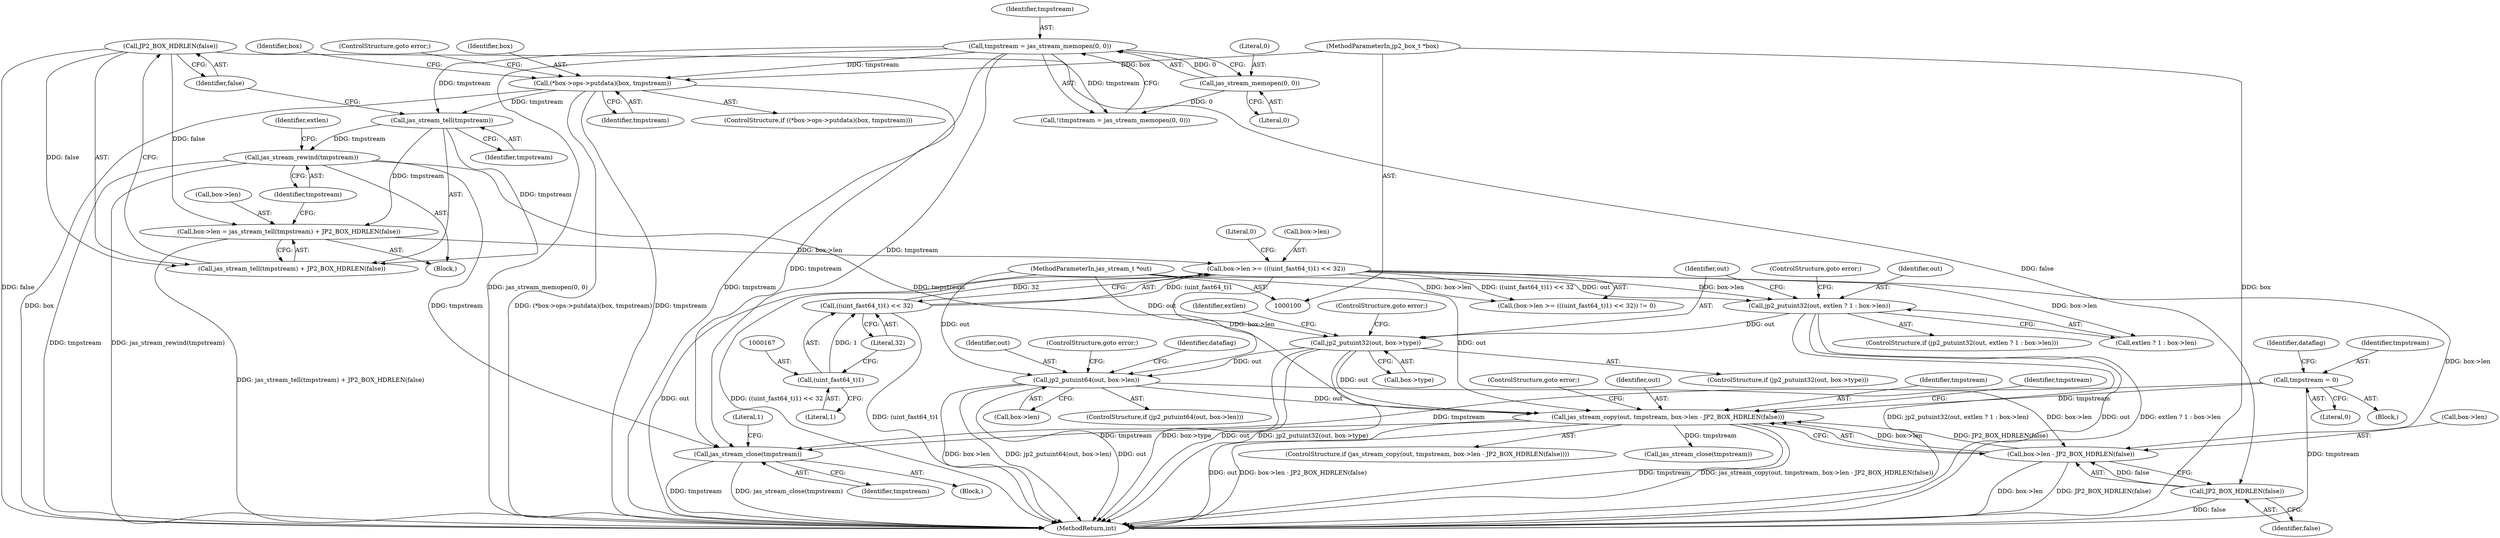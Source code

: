 digraph "1_jasper_e96fc4fdd525fa0ede28074a7e2b1caf94b58b0d_1@API" {
"1000224" [label="(Call,jas_stream_close(tmpstream))"];
"1000107" [label="(Call,tmpstream = 0)"];
"1000156" [label="(Call,jas_stream_rewind(tmpstream))"];
"1000152" [label="(Call,jas_stream_tell(tmpstream))"];
"1000142" [label="(Call,(*box->ops->putdata)(box, tmpstream))"];
"1000101" [label="(MethodParameterIn,jp2_box_t *box)"];
"1000127" [label="(Call,tmpstream = jas_stream_memopen(0, 0))"];
"1000129" [label="(Call,jas_stream_memopen(0, 0))"];
"1000205" [label="(Call,jas_stream_copy(out, tmpstream, box->len - JP2_BOX_HDRLEN(false)))"];
"1000194" [label="(Call,jp2_putuint64(out, box->len))"];
"1000183" [label="(Call,jp2_putuint32(out, box->type))"];
"1000172" [label="(Call,jp2_putuint32(out, extlen ? 1 : box->len))"];
"1000102" [label="(MethodParameterIn,jas_stream_t *out)"];
"1000161" [label="(Call,box->len >= (((uint_fast64_t)1) << 32))"];
"1000147" [label="(Call,box->len = jas_stream_tell(tmpstream) + JP2_BOX_HDRLEN(false))"];
"1000154" [label="(Call,JP2_BOX_HDRLEN(false))"];
"1000165" [label="(Call,((uint_fast64_t)1) << 32)"];
"1000166" [label="(Call,(uint_fast64_t)1)"];
"1000208" [label="(Call,box->len - JP2_BOX_HDRLEN(false))"];
"1000212" [label="(Call,JP2_BOX_HDRLEN(false))"];
"1000157" [label="(Identifier,tmpstream)"];
"1000154" [label="(Call,JP2_BOX_HDRLEN(false))"];
"1000195" [label="(Identifier,out)"];
"1000228" [label="(Literal,1)"];
"1000141" [label="(ControlStructure,if ((*box->ops->putdata)(box, tmpstream)))"];
"1000101" [label="(MethodParameterIn,jp2_box_t *box)"];
"1000162" [label="(Call,box->len)"];
"1000142" [label="(Call,(*box->ops->putdata)(box, tmpstream))"];
"1000183" [label="(Call,jp2_putuint32(out, box->type))"];
"1000200" [label="(ControlStructure,goto error;)"];
"1000153" [label="(Identifier,tmpstream)"];
"1000156" [label="(Call,jas_stream_rewind(tmpstream))"];
"1000103" [label="(Block,)"];
"1000108" [label="(Identifier,tmpstream)"];
"1000168" [label="(Literal,1)"];
"1000155" [label="(Identifier,false)"];
"1000173" [label="(Identifier,out)"];
"1000170" [label="(Literal,0)"];
"1000161" [label="(Call,box->len >= (((uint_fast64_t)1) << 32))"];
"1000129" [label="(Call,jas_stream_memopen(0, 0))"];
"1000172" [label="(Call,jp2_putuint32(out, extlen ? 1 : box->len))"];
"1000223" [label="(Block,)"];
"1000151" [label="(Call,jas_stream_tell(tmpstream) + JP2_BOX_HDRLEN(false))"];
"1000206" [label="(Identifier,out)"];
"1000216" [label="(Call,jas_stream_close(tmpstream))"];
"1000147" [label="(Call,box->len = jas_stream_tell(tmpstream) + JP2_BOX_HDRLEN(false))"];
"1000111" [label="(Identifier,dataflag)"];
"1000174" [label="(Call,extlen ? 1 : box->len)"];
"1000160" [label="(Call,(box->len >= (((uint_fast64_t)1) << 32)) != 0)"];
"1000169" [label="(Literal,32)"];
"1000209" [label="(Call,box->len)"];
"1000185" [label="(Call,box->type)"];
"1000131" [label="(Literal,0)"];
"1000165" [label="(Call,((uint_fast64_t)1) << 32)"];
"1000229" [label="(MethodReturn,int)"];
"1000107" [label="(Call,tmpstream = 0)"];
"1000202" [label="(Identifier,dataflag)"];
"1000149" [label="(Identifier,box)"];
"1000184" [label="(Identifier,out)"];
"1000193" [label="(ControlStructure,if (jp2_putuint64(out, box->len)))"];
"1000128" [label="(Identifier,tmpstream)"];
"1000152" [label="(Call,jas_stream_tell(tmpstream))"];
"1000189" [label="(ControlStructure,goto error;)"];
"1000207" [label="(Identifier,tmpstream)"];
"1000126" [label="(Call,!(tmpstream = jas_stream_memopen(0, 0)))"];
"1000196" [label="(Call,box->len)"];
"1000225" [label="(Identifier,tmpstream)"];
"1000102" [label="(MethodParameterIn,jas_stream_t *out)"];
"1000212" [label="(Call,JP2_BOX_HDRLEN(false))"];
"1000204" [label="(ControlStructure,if (jas_stream_copy(out, tmpstream, box->len - JP2_BOX_HDRLEN(false))))"];
"1000127" [label="(Call,tmpstream = jas_stream_memopen(0, 0))"];
"1000217" [label="(Identifier,tmpstream)"];
"1000191" [label="(Identifier,extlen)"];
"1000148" [label="(Call,box->len)"];
"1000224" [label="(Call,jas_stream_close(tmpstream))"];
"1000146" [label="(ControlStructure,goto error;)"];
"1000171" [label="(ControlStructure,if (jp2_putuint32(out, extlen ? 1 : box->len)))"];
"1000130" [label="(Literal,0)"];
"1000159" [label="(Identifier,extlen)"];
"1000143" [label="(Identifier,box)"];
"1000166" [label="(Call,(uint_fast64_t)1)"];
"1000181" [label="(ControlStructure,goto error;)"];
"1000208" [label="(Call,box->len - JP2_BOX_HDRLEN(false))"];
"1000182" [label="(ControlStructure,if (jp2_putuint32(out, box->type)))"];
"1000194" [label="(Call,jp2_putuint64(out, box->len))"];
"1000109" [label="(Literal,0)"];
"1000205" [label="(Call,jas_stream_copy(out, tmpstream, box->len - JP2_BOX_HDRLEN(false)))"];
"1000213" [label="(Identifier,false)"];
"1000124" [label="(Block,)"];
"1000215" [label="(ControlStructure,goto error;)"];
"1000144" [label="(Identifier,tmpstream)"];
"1000224" -> "1000223"  [label="AST: "];
"1000224" -> "1000225"  [label="CFG: "];
"1000225" -> "1000224"  [label="AST: "];
"1000228" -> "1000224"  [label="CFG: "];
"1000224" -> "1000229"  [label="DDG: tmpstream"];
"1000224" -> "1000229"  [label="DDG: jas_stream_close(tmpstream)"];
"1000107" -> "1000224"  [label="DDG: tmpstream"];
"1000156" -> "1000224"  [label="DDG: tmpstream"];
"1000142" -> "1000224"  [label="DDG: tmpstream"];
"1000205" -> "1000224"  [label="DDG: tmpstream"];
"1000127" -> "1000224"  [label="DDG: tmpstream"];
"1000107" -> "1000103"  [label="AST: "];
"1000107" -> "1000109"  [label="CFG: "];
"1000108" -> "1000107"  [label="AST: "];
"1000109" -> "1000107"  [label="AST: "];
"1000111" -> "1000107"  [label="CFG: "];
"1000107" -> "1000229"  [label="DDG: tmpstream"];
"1000107" -> "1000205"  [label="DDG: tmpstream"];
"1000156" -> "1000124"  [label="AST: "];
"1000156" -> "1000157"  [label="CFG: "];
"1000157" -> "1000156"  [label="AST: "];
"1000159" -> "1000156"  [label="CFG: "];
"1000156" -> "1000229"  [label="DDG: tmpstream"];
"1000156" -> "1000229"  [label="DDG: jas_stream_rewind(tmpstream)"];
"1000152" -> "1000156"  [label="DDG: tmpstream"];
"1000156" -> "1000205"  [label="DDG: tmpstream"];
"1000152" -> "1000151"  [label="AST: "];
"1000152" -> "1000153"  [label="CFG: "];
"1000153" -> "1000152"  [label="AST: "];
"1000155" -> "1000152"  [label="CFG: "];
"1000152" -> "1000147"  [label="DDG: tmpstream"];
"1000152" -> "1000151"  [label="DDG: tmpstream"];
"1000142" -> "1000152"  [label="DDG: tmpstream"];
"1000127" -> "1000152"  [label="DDG: tmpstream"];
"1000142" -> "1000141"  [label="AST: "];
"1000142" -> "1000144"  [label="CFG: "];
"1000143" -> "1000142"  [label="AST: "];
"1000144" -> "1000142"  [label="AST: "];
"1000146" -> "1000142"  [label="CFG: "];
"1000149" -> "1000142"  [label="CFG: "];
"1000142" -> "1000229"  [label="DDG: box"];
"1000142" -> "1000229"  [label="DDG: (*box->ops->putdata)(box, tmpstream)"];
"1000142" -> "1000229"  [label="DDG: tmpstream"];
"1000101" -> "1000142"  [label="DDG: box"];
"1000127" -> "1000142"  [label="DDG: tmpstream"];
"1000101" -> "1000100"  [label="AST: "];
"1000101" -> "1000229"  [label="DDG: box"];
"1000127" -> "1000126"  [label="AST: "];
"1000127" -> "1000129"  [label="CFG: "];
"1000128" -> "1000127"  [label="AST: "];
"1000129" -> "1000127"  [label="AST: "];
"1000126" -> "1000127"  [label="CFG: "];
"1000127" -> "1000229"  [label="DDG: jas_stream_memopen(0, 0)"];
"1000127" -> "1000229"  [label="DDG: tmpstream"];
"1000127" -> "1000126"  [label="DDG: tmpstream"];
"1000129" -> "1000127"  [label="DDG: 0"];
"1000129" -> "1000131"  [label="CFG: "];
"1000130" -> "1000129"  [label="AST: "];
"1000131" -> "1000129"  [label="AST: "];
"1000129" -> "1000126"  [label="DDG: 0"];
"1000205" -> "1000204"  [label="AST: "];
"1000205" -> "1000208"  [label="CFG: "];
"1000206" -> "1000205"  [label="AST: "];
"1000207" -> "1000205"  [label="AST: "];
"1000208" -> "1000205"  [label="AST: "];
"1000215" -> "1000205"  [label="CFG: "];
"1000217" -> "1000205"  [label="CFG: "];
"1000205" -> "1000229"  [label="DDG: out"];
"1000205" -> "1000229"  [label="DDG: box->len - JP2_BOX_HDRLEN(false)"];
"1000205" -> "1000229"  [label="DDG: tmpstream"];
"1000205" -> "1000229"  [label="DDG: jas_stream_copy(out, tmpstream, box->len - JP2_BOX_HDRLEN(false))"];
"1000194" -> "1000205"  [label="DDG: out"];
"1000183" -> "1000205"  [label="DDG: out"];
"1000102" -> "1000205"  [label="DDG: out"];
"1000208" -> "1000205"  [label="DDG: box->len"];
"1000208" -> "1000205"  [label="DDG: JP2_BOX_HDRLEN(false)"];
"1000205" -> "1000216"  [label="DDG: tmpstream"];
"1000194" -> "1000193"  [label="AST: "];
"1000194" -> "1000196"  [label="CFG: "];
"1000195" -> "1000194"  [label="AST: "];
"1000196" -> "1000194"  [label="AST: "];
"1000200" -> "1000194"  [label="CFG: "];
"1000202" -> "1000194"  [label="CFG: "];
"1000194" -> "1000229"  [label="DDG: box->len"];
"1000194" -> "1000229"  [label="DDG: jp2_putuint64(out, box->len)"];
"1000194" -> "1000229"  [label="DDG: out"];
"1000183" -> "1000194"  [label="DDG: out"];
"1000102" -> "1000194"  [label="DDG: out"];
"1000161" -> "1000194"  [label="DDG: box->len"];
"1000194" -> "1000208"  [label="DDG: box->len"];
"1000183" -> "1000182"  [label="AST: "];
"1000183" -> "1000185"  [label="CFG: "];
"1000184" -> "1000183"  [label="AST: "];
"1000185" -> "1000183"  [label="AST: "];
"1000189" -> "1000183"  [label="CFG: "];
"1000191" -> "1000183"  [label="CFG: "];
"1000183" -> "1000229"  [label="DDG: box->type"];
"1000183" -> "1000229"  [label="DDG: out"];
"1000183" -> "1000229"  [label="DDG: jp2_putuint32(out, box->type)"];
"1000172" -> "1000183"  [label="DDG: out"];
"1000102" -> "1000183"  [label="DDG: out"];
"1000172" -> "1000171"  [label="AST: "];
"1000172" -> "1000174"  [label="CFG: "];
"1000173" -> "1000172"  [label="AST: "];
"1000174" -> "1000172"  [label="AST: "];
"1000181" -> "1000172"  [label="CFG: "];
"1000184" -> "1000172"  [label="CFG: "];
"1000172" -> "1000229"  [label="DDG: jp2_putuint32(out, extlen ? 1 : box->len)"];
"1000172" -> "1000229"  [label="DDG: out"];
"1000172" -> "1000229"  [label="DDG: extlen ? 1 : box->len"];
"1000102" -> "1000172"  [label="DDG: out"];
"1000161" -> "1000172"  [label="DDG: box->len"];
"1000102" -> "1000100"  [label="AST: "];
"1000102" -> "1000229"  [label="DDG: out"];
"1000161" -> "1000160"  [label="AST: "];
"1000161" -> "1000165"  [label="CFG: "];
"1000162" -> "1000161"  [label="AST: "];
"1000165" -> "1000161"  [label="AST: "];
"1000170" -> "1000161"  [label="CFG: "];
"1000161" -> "1000229"  [label="DDG: ((uint_fast64_t)1) << 32"];
"1000161" -> "1000160"  [label="DDG: box->len"];
"1000161" -> "1000160"  [label="DDG: ((uint_fast64_t)1) << 32"];
"1000147" -> "1000161"  [label="DDG: box->len"];
"1000165" -> "1000161"  [label="DDG: (uint_fast64_t)1"];
"1000165" -> "1000161"  [label="DDG: 32"];
"1000161" -> "1000174"  [label="DDG: box->len"];
"1000161" -> "1000208"  [label="DDG: box->len"];
"1000147" -> "1000124"  [label="AST: "];
"1000147" -> "1000151"  [label="CFG: "];
"1000148" -> "1000147"  [label="AST: "];
"1000151" -> "1000147"  [label="AST: "];
"1000157" -> "1000147"  [label="CFG: "];
"1000147" -> "1000229"  [label="DDG: jas_stream_tell(tmpstream) + JP2_BOX_HDRLEN(false)"];
"1000154" -> "1000147"  [label="DDG: false"];
"1000154" -> "1000151"  [label="AST: "];
"1000154" -> "1000155"  [label="CFG: "];
"1000155" -> "1000154"  [label="AST: "];
"1000151" -> "1000154"  [label="CFG: "];
"1000154" -> "1000229"  [label="DDG: false"];
"1000154" -> "1000151"  [label="DDG: false"];
"1000154" -> "1000212"  [label="DDG: false"];
"1000165" -> "1000169"  [label="CFG: "];
"1000166" -> "1000165"  [label="AST: "];
"1000169" -> "1000165"  [label="AST: "];
"1000165" -> "1000229"  [label="DDG: (uint_fast64_t)1"];
"1000166" -> "1000165"  [label="DDG: 1"];
"1000166" -> "1000168"  [label="CFG: "];
"1000167" -> "1000166"  [label="AST: "];
"1000168" -> "1000166"  [label="AST: "];
"1000169" -> "1000166"  [label="CFG: "];
"1000208" -> "1000212"  [label="CFG: "];
"1000209" -> "1000208"  [label="AST: "];
"1000212" -> "1000208"  [label="AST: "];
"1000208" -> "1000229"  [label="DDG: box->len"];
"1000208" -> "1000229"  [label="DDG: JP2_BOX_HDRLEN(false)"];
"1000212" -> "1000208"  [label="DDG: false"];
"1000212" -> "1000213"  [label="CFG: "];
"1000213" -> "1000212"  [label="AST: "];
"1000212" -> "1000229"  [label="DDG: false"];
}
